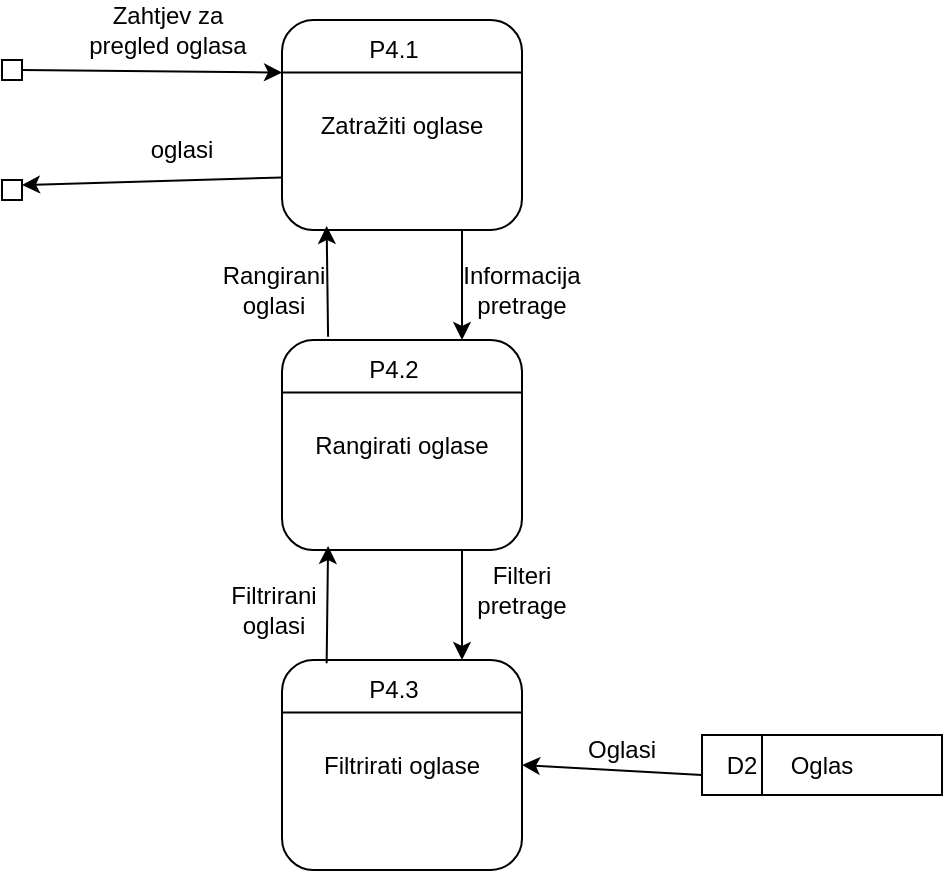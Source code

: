 <mxfile version="26.1.1">
  <diagram name="Page-1" id="S3JEhDmgDfEfVkKlD6f0">
    <mxGraphModel dx="1221" dy="783" grid="1" gridSize="10" guides="1" tooltips="1" connect="1" arrows="1" fold="1" page="1" pageScale="1" pageWidth="827" pageHeight="1169" math="0" shadow="0">
      <root>
        <mxCell id="0" />
        <mxCell id="1" parent="0" />
        <mxCell id="GRK80DV1OH4X8ZZ0KBeD-1" value="" style="rounded=0;whiteSpace=wrap;html=1;" parent="1" vertex="1">
          <mxGeometry x="260" y="170" width="10" height="10" as="geometry" />
        </mxCell>
        <mxCell id="GRK80DV1OH4X8ZZ0KBeD-2" value="" style="rounded=0;whiteSpace=wrap;html=1;" parent="1" vertex="1">
          <mxGeometry x="260" y="230" width="10" height="10" as="geometry" />
        </mxCell>
        <mxCell id="GRK80DV1OH4X8ZZ0KBeD-3" value="Zatražiti oglase" style="rounded=1;whiteSpace=wrap;html=1;" parent="1" vertex="1">
          <mxGeometry x="400" y="150" width="120" height="105" as="geometry" />
        </mxCell>
        <mxCell id="GRK80DV1OH4X8ZZ0KBeD-4" value="" style="endArrow=classic;html=1;rounded=0;exitX=1;exitY=0.5;exitDx=0;exitDy=0;entryX=0;entryY=0.25;entryDx=0;entryDy=0;" parent="1" source="GRK80DV1OH4X8ZZ0KBeD-1" target="GRK80DV1OH4X8ZZ0KBeD-3" edge="1">
          <mxGeometry width="50" height="50" relative="1" as="geometry">
            <mxPoint x="390" y="430" as="sourcePoint" />
            <mxPoint x="440" y="380" as="targetPoint" />
          </mxGeometry>
        </mxCell>
        <mxCell id="GRK80DV1OH4X8ZZ0KBeD-5" value="" style="endArrow=classic;html=1;rounded=0;exitX=0;exitY=0.75;exitDx=0;exitDy=0;entryX=1;entryY=0.25;entryDx=0;entryDy=0;" parent="1" source="GRK80DV1OH4X8ZZ0KBeD-3" target="GRK80DV1OH4X8ZZ0KBeD-2" edge="1">
          <mxGeometry width="50" height="50" relative="1" as="geometry">
            <mxPoint x="390" y="430" as="sourcePoint" />
            <mxPoint x="440" y="380" as="targetPoint" />
          </mxGeometry>
        </mxCell>
        <mxCell id="GRK80DV1OH4X8ZZ0KBeD-6" value="" style="endArrow=none;html=1;rounded=0;exitX=0;exitY=0.25;exitDx=0;exitDy=0;entryX=1;entryY=0.25;entryDx=0;entryDy=0;" parent="1" source="GRK80DV1OH4X8ZZ0KBeD-3" target="GRK80DV1OH4X8ZZ0KBeD-3" edge="1">
          <mxGeometry width="50" height="50" relative="1" as="geometry">
            <mxPoint x="436" y="430" as="sourcePoint" />
            <mxPoint x="486" y="380" as="targetPoint" />
          </mxGeometry>
        </mxCell>
        <mxCell id="GRK80DV1OH4X8ZZ0KBeD-7" value="P4.1" style="text;html=1;align=center;verticalAlign=middle;whiteSpace=wrap;rounded=0;" parent="1" vertex="1">
          <mxGeometry x="426" y="150" width="60" height="30" as="geometry" />
        </mxCell>
        <mxCell id="GRK80DV1OH4X8ZZ0KBeD-8" value="Zahtjev za pregled oglasa" style="text;html=1;align=center;verticalAlign=middle;whiteSpace=wrap;rounded=0;" parent="1" vertex="1">
          <mxGeometry x="293" y="140" width="100" height="30" as="geometry" />
        </mxCell>
        <mxCell id="GRK80DV1OH4X8ZZ0KBeD-9" value="oglasi" style="text;html=1;align=center;verticalAlign=middle;whiteSpace=wrap;rounded=0;" parent="1" vertex="1">
          <mxGeometry x="307" y="200" width="86" height="30" as="geometry" />
        </mxCell>
        <mxCell id="GRK80DV1OH4X8ZZ0KBeD-15" value="Oglas" style="rounded=0;whiteSpace=wrap;html=1;" parent="1" vertex="1">
          <mxGeometry x="610" y="507.5" width="120" height="30" as="geometry" />
        </mxCell>
        <mxCell id="GRK80DV1OH4X8ZZ0KBeD-16" value="" style="endArrow=none;html=1;rounded=0;entryX=0.25;entryY=0;entryDx=0;entryDy=0;exitX=0.25;exitY=1;exitDx=0;exitDy=0;" parent="1" source="GRK80DV1OH4X8ZZ0KBeD-15" target="GRK80DV1OH4X8ZZ0KBeD-15" edge="1">
          <mxGeometry width="50" height="50" relative="1" as="geometry">
            <mxPoint x="750" y="457.5" as="sourcePoint" />
            <mxPoint x="720" y="317.5" as="targetPoint" />
          </mxGeometry>
        </mxCell>
        <mxCell id="GRK80DV1OH4X8ZZ0KBeD-17" value="D2" style="text;html=1;align=center;verticalAlign=middle;whiteSpace=wrap;rounded=0;" parent="1" vertex="1">
          <mxGeometry x="600" y="507.5" width="60" height="30" as="geometry" />
        </mxCell>
        <mxCell id="GRK80DV1OH4X8ZZ0KBeD-19" value="Rangirati oglase" style="rounded=1;whiteSpace=wrap;html=1;" parent="1" vertex="1">
          <mxGeometry x="400" y="310" width="120" height="105" as="geometry" />
        </mxCell>
        <mxCell id="GRK80DV1OH4X8ZZ0KBeD-20" value="" style="endArrow=none;html=1;rounded=0;exitX=0;exitY=0.25;exitDx=0;exitDy=0;entryX=1;entryY=0.25;entryDx=0;entryDy=0;" parent="1" source="GRK80DV1OH4X8ZZ0KBeD-19" target="GRK80DV1OH4X8ZZ0KBeD-19" edge="1">
          <mxGeometry width="50" height="50" relative="1" as="geometry">
            <mxPoint x="436" y="590" as="sourcePoint" />
            <mxPoint x="486" y="540" as="targetPoint" />
          </mxGeometry>
        </mxCell>
        <mxCell id="GRK80DV1OH4X8ZZ0KBeD-21" value="P4.2" style="text;html=1;align=center;verticalAlign=middle;whiteSpace=wrap;rounded=0;" parent="1" vertex="1">
          <mxGeometry x="426" y="310" width="60" height="30" as="geometry" />
        </mxCell>
        <mxCell id="GRK80DV1OH4X8ZZ0KBeD-22" value="Filtrirati oglase" style="rounded=1;whiteSpace=wrap;html=1;" parent="1" vertex="1">
          <mxGeometry x="400" y="470" width="120" height="105" as="geometry" />
        </mxCell>
        <mxCell id="GRK80DV1OH4X8ZZ0KBeD-23" value="" style="endArrow=none;html=1;rounded=0;exitX=0;exitY=0.25;exitDx=0;exitDy=0;entryX=1;entryY=0.25;entryDx=0;entryDy=0;" parent="1" source="GRK80DV1OH4X8ZZ0KBeD-22" target="GRK80DV1OH4X8ZZ0KBeD-22" edge="1">
          <mxGeometry width="50" height="50" relative="1" as="geometry">
            <mxPoint x="436" y="750" as="sourcePoint" />
            <mxPoint x="486" y="700" as="targetPoint" />
          </mxGeometry>
        </mxCell>
        <mxCell id="GRK80DV1OH4X8ZZ0KBeD-24" value="P4.3" style="text;html=1;align=center;verticalAlign=middle;whiteSpace=wrap;rounded=0;" parent="1" vertex="1">
          <mxGeometry x="426" y="470" width="60" height="30" as="geometry" />
        </mxCell>
        <mxCell id="GRK80DV1OH4X8ZZ0KBeD-25" value="" style="endArrow=classic;html=1;rounded=0;exitX=0.167;exitY=0.667;exitDx=0;exitDy=0;exitPerimeter=0;entryX=1;entryY=0.5;entryDx=0;entryDy=0;" parent="1" source="GRK80DV1OH4X8ZZ0KBeD-17" target="GRK80DV1OH4X8ZZ0KBeD-22" edge="1">
          <mxGeometry width="50" height="50" relative="1" as="geometry">
            <mxPoint x="390" y="430" as="sourcePoint" />
            <mxPoint x="440" y="380" as="targetPoint" />
          </mxGeometry>
        </mxCell>
        <mxCell id="GRK80DV1OH4X8ZZ0KBeD-26" value="Oglasi" style="text;html=1;align=center;verticalAlign=middle;whiteSpace=wrap;rounded=0;" parent="1" vertex="1">
          <mxGeometry x="540" y="500" width="60" height="30" as="geometry" />
        </mxCell>
        <mxCell id="GRK80DV1OH4X8ZZ0KBeD-27" value="" style="endArrow=classic;html=1;rounded=0;exitX=0.75;exitY=1;exitDx=0;exitDy=0;entryX=0.75;entryY=0;entryDx=0;entryDy=0;" parent="1" source="GRK80DV1OH4X8ZZ0KBeD-3" target="GRK80DV1OH4X8ZZ0KBeD-19" edge="1">
          <mxGeometry width="50" height="50" relative="1" as="geometry">
            <mxPoint x="390" y="430" as="sourcePoint" />
            <mxPoint x="440" y="380" as="targetPoint" />
          </mxGeometry>
        </mxCell>
        <mxCell id="GRK80DV1OH4X8ZZ0KBeD-28" value="" style="endArrow=classic;html=1;rounded=0;exitX=0.192;exitY=-0.016;exitDx=0;exitDy=0;exitPerimeter=0;entryX=0.186;entryY=0.981;entryDx=0;entryDy=0;entryPerimeter=0;" parent="1" source="GRK80DV1OH4X8ZZ0KBeD-19" target="GRK80DV1OH4X8ZZ0KBeD-3" edge="1">
          <mxGeometry width="50" height="50" relative="1" as="geometry">
            <mxPoint x="420" y="310" as="sourcePoint" />
            <mxPoint x="423" y="260" as="targetPoint" />
          </mxGeometry>
        </mxCell>
        <mxCell id="GRK80DV1OH4X8ZZ0KBeD-29" value="" style="endArrow=classic;html=1;rounded=0;exitX=0.75;exitY=1;exitDx=0;exitDy=0;entryX=0.75;entryY=0;entryDx=0;entryDy=0;" parent="1" source="GRK80DV1OH4X8ZZ0KBeD-19" target="GRK80DV1OH4X8ZZ0KBeD-22" edge="1">
          <mxGeometry width="50" height="50" relative="1" as="geometry">
            <mxPoint x="390" y="430" as="sourcePoint" />
            <mxPoint x="440" y="380" as="targetPoint" />
          </mxGeometry>
        </mxCell>
        <mxCell id="GRK80DV1OH4X8ZZ0KBeD-30" value="" style="endArrow=classic;html=1;rounded=0;exitX=0.186;exitY=0.016;exitDx=0;exitDy=0;entryX=0.192;entryY=0.981;entryDx=0;entryDy=0;entryPerimeter=0;exitPerimeter=0;" parent="1" source="GRK80DV1OH4X8ZZ0KBeD-22" target="GRK80DV1OH4X8ZZ0KBeD-19" edge="1">
          <mxGeometry width="50" height="50" relative="1" as="geometry">
            <mxPoint x="390" y="430" as="sourcePoint" />
            <mxPoint x="440" y="380" as="targetPoint" />
          </mxGeometry>
        </mxCell>
        <mxCell id="GRK80DV1OH4X8ZZ0KBeD-31" value="Informacija pretrage" style="text;html=1;align=center;verticalAlign=middle;whiteSpace=wrap;rounded=0;" parent="1" vertex="1">
          <mxGeometry x="490" y="270" width="60" height="30" as="geometry" />
        </mxCell>
        <mxCell id="GRK80DV1OH4X8ZZ0KBeD-32" value="Filteri pretrage" style="text;html=1;align=center;verticalAlign=middle;whiteSpace=wrap;rounded=0;" parent="1" vertex="1">
          <mxGeometry x="490" y="420" width="60" height="30" as="geometry" />
        </mxCell>
        <mxCell id="GRK80DV1OH4X8ZZ0KBeD-33" value="Filtrirani oglasi" style="text;html=1;align=center;verticalAlign=middle;whiteSpace=wrap;rounded=0;" parent="1" vertex="1">
          <mxGeometry x="366" y="430" width="60" height="30" as="geometry" />
        </mxCell>
        <mxCell id="GRK80DV1OH4X8ZZ0KBeD-34" value="Rangirani oglasi" style="text;html=1;align=center;verticalAlign=middle;whiteSpace=wrap;rounded=0;" parent="1" vertex="1">
          <mxGeometry x="366" y="270" width="60" height="30" as="geometry" />
        </mxCell>
      </root>
    </mxGraphModel>
  </diagram>
</mxfile>

